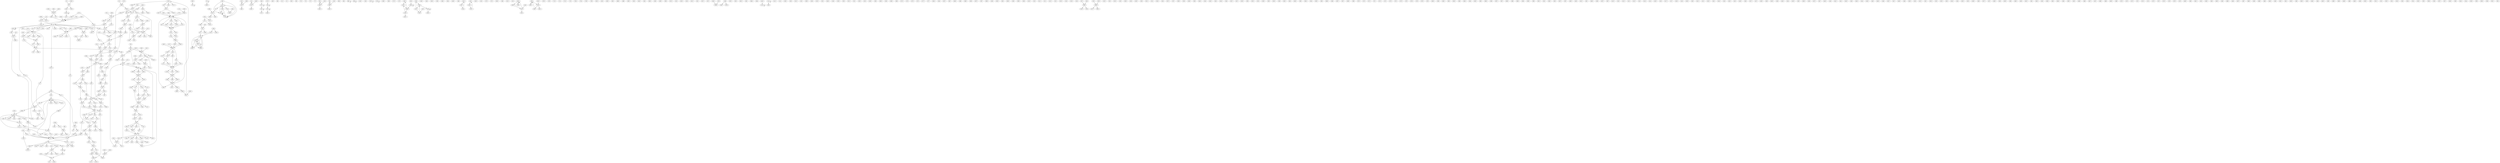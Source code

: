 digraph adj {
graph [k=96]
edge [d=-95]
"19+" [l=24370 C=792464]
"19-" [l=24370 C=792464]
"40+" [l=1222 C=64680]
"40-" [l=1222 C=64680]
"41+" [l=297 C=36870]
"41-" [l=297 C=36870]
"52+" [l=32488 C=1005892]
"52-" [l=32488 C=1005892]
"55+" [l=4413 C=726590]
"55-" [l=4413 C=726590]
"64+" [l=425 C=74130]
"64-" [l=425 C=74130]
"86+" [l=242 C=14286]
"86-" [l=242 C=14286]
"87+" [l=438 C=20898]
"87-" [l=438 C=20898]
"91+" [l=1159 C=80728]
"91-" [l=1159 C=80728]
"92+" [l=6938 C=121689]
"92-" [l=6938 C=121689]
"93+" [l=8359 C=156761]
"93-" [l=8359 C=156761]
"105+" [l=26243 C=568223]
"105-" [l=26243 C=568223]
"114+" [l=4699 C=79227]
"114-" [l=4699 C=79227]
"210+" [l=1236 C=34478]
"210-" [l=1236 C=34478]
"213+" [l=3015 C=69152]
"213-" [l=3015 C=69152]
"215+" [l=6108 C=161928]
"215-" [l=6108 C=161928]
"252+" [l=215 C=5676]
"252-" [l=215 C=5676]
"268+" [l=6833 C=89834]
"268-" [l=6833 C=89834]
"311+" [l=3441 C=38805]
"311-" [l=3441 C=38805]
"317+" [l=130 C=6602]
"317-" [l=130 C=6602]
"346+" [l=3749 C=36597]
"346-" [l=3749 C=36597]
"367+" [l=2325 C=31933]
"367-" [l=2325 C=31933]
"368+" [l=204 C=4860]
"368-" [l=204 C=4860]
"369+" [l=326 C=14288]
"369-" [l=326 C=14288]
"449+" [l=703 C=8324]
"449-" [l=703 C=8324]
"514+" [l=7253 C=290772]
"514-" [l=7253 C=290772]
"563+" [l=740 C=3066]
"563-" [l=740 C=3066]
"567+" [l=254 C=7046]
"567-" [l=254 C=7046]
"604+" [l=662 C=104048]
"604-" [l=662 C=104048]
"638+" [l=192 C=4246]
"638-" [l=192 C=4246]
"639+" [l=150 C=5905]
"639-" [l=150 C=5905]
"660+" [l=252 C=5406]
"660-" [l=252 C=5406]
"675+" [l=607 C=6273]
"675-" [l=607 C=6273]
"725+" [l=4797 C=52627]
"725-" [l=4797 C=52627]
"727+" [l=4468 C=44716]
"727-" [l=4468 C=44716]
"741+" [l=566 C=80902]
"741-" [l=566 C=80902]
"751+" [l=1127 C=11107]
"751-" [l=1127 C=11107]
"756+" [l=4606 C=61484]
"756-" [l=4606 C=61484]
"761+" [l=3910 C=107393]
"761-" [l=3910 C=107393]
"768+" [l=167 C=2312]
"768-" [l=167 C=2312]
"785+" [l=310 C=3622]
"785-" [l=310 C=3622]
"794+" [l=1048 C=14204]
"794-" [l=1048 C=14204]
"799+" [l=1345 C=13853]
"799-" [l=1345 C=13853]
"841+" [l=234 C=8757]
"841-" [l=234 C=8757]
"877+" [l=350 C=4421]
"877-" [l=350 C=4421]
"884+" [l=99 C=79]
"884-" [l=99 C=79]
"892+" [l=760 C=8648]
"892-" [l=760 C=8648]
"897+" [l=227 C=5971]
"897-" [l=227 C=5971]
"906+" [l=2217 C=24728]
"906-" [l=2217 C=24728]
"921+" [l=3618 C=50864]
"921-" [l=3618 C=50864]
"981+" [l=1127 C=13058]
"981-" [l=1127 C=13058]
"985+" [l=96 C=24]
"985-" [l=96 C=24]
"988+" [l=124 C=409]
"988-" [l=124 C=409]
"1010+" [l=189 C=7238]
"1010-" [l=189 C=7238]
"1028+" [l=2804 C=33708]
"1028-" [l=2804 C=33708]
"1042+" [l=315 C=7030]
"1042-" [l=315 C=7030]
"1063+" [l=533 C=23613]
"1063-" [l=533 C=23613]
"1112+" [l=195 C=8870]
"1112-" [l=195 C=8870]
"1123+" [l=626 C=11841]
"1123-" [l=626 C=11841]
"1126+" [l=190 C=11082]
"1126-" [l=190 C=11082]
"1138+" [l=191 C=8844]
"1138-" [l=191 C=8844]
"1143+" [l=151 C=2721]
"1143-" [l=151 C=2721]
"1148+" [l=181 C=3638]
"1148-" [l=181 C=3638]
"1155+" [l=1799 C=31879]
"1155-" [l=1799 C=31879]
"1168+" [l=112 C=681]
"1168-" [l=112 C=681]
"1173+" [l=1186 C=15684]
"1173-" [l=1186 C=15684]
"1184+" [l=454 C=2915]
"1184-" [l=454 C=2915]
"1191+" [l=335 C=6579]
"1191-" [l=335 C=6579]
"1201+" [l=410 C=2997]
"1201-" [l=410 C=2997]
"1206+" [l=481 C=11977]
"1206-" [l=481 C=11977]
"1225+" [l=163 C=1589]
"1225-" [l=163 C=1589]
"1235+" [l=989 C=13666]
"1235-" [l=989 C=13666]
"1237+" [l=324 C=5988]
"1237-" [l=324 C=5988]
"1239+" [l=156 C=4782]
"1239-" [l=156 C=4782]
"1245+" [l=149 C=8933]
"1245-" [l=149 C=8933]
"1268+" [l=2104 C=13402]
"1268-" [l=2104 C=13402]
"1271+" [l=2147 C=34022]
"1271-" [l=2147 C=34022]
"1275+" [l=384 C=1730]
"1275-" [l=384 C=1730]
"1276+" [l=601 C=9499]
"1276-" [l=601 C=9499]
"1280+" [l=191 C=463]
"1280-" [l=191 C=463]
"1281+" [l=168 C=1463]
"1281-" [l=168 C=1463]
"1283+" [l=423 C=2685]
"1283-" [l=423 C=2685]
"1287+" [l=151 C=1259]
"1287-" [l=151 C=1259]
"1304+" [l=191 C=5069]
"1304-" [l=191 C=5069]
"1323+" [l=149 C=6684]
"1323-" [l=149 C=6684]
"1340+" [l=190 C=640]
"1340-" [l=190 C=640]
"1349+" [l=1197 C=9324]
"1349-" [l=1197 C=9324]
"1365+" [l=1435 C=15598]
"1365-" [l=1435 C=15598]
"1371+" [l=169 C=5823]
"1371-" [l=169 C=5823]
"1384+" [l=283 C=963]
"1384-" [l=283 C=963]
"1388+" [l=2493 C=29801]
"1388-" [l=2493 C=29801]
"1394+" [l=315 C=2038]
"1394-" [l=315 C=2038]
"1400+" [l=189 C=604]
"1400-" [l=189 C=604]
"1406+" [l=188 C=7865]
"1406-" [l=188 C=7865]
"1408+" [l=2146 C=25430]
"1408-" [l=2146 C=25430]
"1417+" [l=188 C=6175]
"1417-" [l=188 C=6175]
"1422+" [l=1819 C=14620]
"1422-" [l=1819 C=14620]
"1434+" [l=146 C=2443]
"1434-" [l=146 C=2443]
"1435+" [l=98 C=452]
"1435-" [l=98 C=452]
"1485+" [l=228 C=2451]
"1485-" [l=228 C=2451]
"1503+" [l=1292 C=21523]
"1503-" [l=1292 C=21523]
"1504+" [l=497 C=4392]
"1504-" [l=497 C=4392]
"1519+" [l=194 C=2182]
"1519-" [l=194 C=2182]
"1527+" [l=404 C=6208]
"1527-" [l=404 C=6208]
"1542+" [l=146 C=2830]
"1542-" [l=146 C=2830]
"1563+" [l=121 C=704]
"1563-" [l=121 C=704]
"1573+" [l=589 C=2159]
"1573-" [l=589 C=2159]
"1580+" [l=426 C=2583]
"1580-" [l=426 C=2583]
"1581+" [l=411 C=3799]
"1581-" [l=411 C=3799]
"1582+" [l=137 C=896]
"1582-" [l=137 C=896]
"1583+" [l=129 C=935]
"1583-" [l=129 C=935]
"1587+" [l=317 C=1327]
"1587-" [l=317 C=1327]
"1606+" [l=541 C=8602]
"1606-" [l=541 C=8602]
"1608+" [l=209 C=13473]
"1608-" [l=209 C=13473]
"1609+" [l=295 C=2654]
"1609-" [l=295 C=2654]
"1612+" [l=661 C=5087]
"1612-" [l=661 C=5087]
"1615+" [l=192 C=2453]
"1615-" [l=192 C=2453]
"1627+" [l=156 C=4526]
"1627-" [l=156 C=4526]
"1635+" [l=191 C=2901]
"1635-" [l=191 C=2901]
"1653+" [l=188 C=2285]
"1653-" [l=188 C=2285]
"1654+" [l=129 C=411]
"1654-" [l=129 C=411]
"1656+" [l=199 C=941]
"1656-" [l=199 C=941]
"1667+" [l=509 C=5639]
"1667-" [l=509 C=5639]
"1678+" [l=405 C=1719]
"1678-" [l=405 C=1719]
"1687+" [l=207 C=372]
"1687-" [l=207 C=372]
"1690+" [l=155 C=1990]
"1690-" [l=155 C=1990]
"1705+" [l=239 C=1991]
"1705-" [l=239 C=1991]
"1714+" [l=404 C=1682]
"1714-" [l=404 C=1682]
"1722+" [l=273 C=1184]
"1722-" [l=273 C=1184]
"1742+" [l=206 C=1282]
"1742-" [l=206 C=1282]
"1743+" [l=188 C=1141]
"1743-" [l=188 C=1141]
"1756+" [l=725 C=12283]
"1756-" [l=725 C=12283]
"1764+" [l=206 C=350]
"1764-" [l=206 C=350]
"1790+" [l=253 C=535]
"1790-" [l=253 C=535]
"1793+" [l=188 C=279]
"1793-" [l=188 C=279]
"1816+" [l=285 C=3242]
"1816-" [l=285 C=3242]
"1823+" [l=378 C=1828]
"1823-" [l=378 C=1828]
"1833+" [l=206 C=277]
"1833-" [l=206 C=277]
"1855+" [l=229 C=827]
"1855-" [l=229 C=827]
"1878+" [l=191 C=5222]
"1878-" [l=191 C=5222]
"1882+" [l=185 C=3324]
"1882-" [l=185 C=3324]
"1888+" [l=230 C=847]
"1888-" [l=230 C=847]
"1903+" [l=333 C=1845]
"1903-" [l=333 C=1845]
"1917+" [l=191 C=2680]
"1917-" [l=191 C=2680]
"1930+" [l=208 C=356]
"1930-" [l=208 C=356]
"1935+" [l=125 C=1264]
"1935-" [l=125 C=1264]
"1942+" [l=234 C=505]
"1942-" [l=234 C=505]
"1947+" [l=196 C=920]
"1947-" [l=196 C=920]
"1949+" [l=197 C=3285]
"1949-" [l=197 C=3285]
"1956+" [l=120 C=215]
"1956-" [l=120 C=215]
"1958+" [l=290 C=963]
"1958-" [l=290 C=963]
"1959+" [l=767 C=5400]
"1959-" [l=767 C=5400]
"1964+" [l=269 C=1146]
"1964-" [l=269 C=1146]
"1972+" [l=105 C=191]
"1972-" [l=105 C=191]
"1978+" [l=264 C=2001]
"1978-" [l=264 C=2001]
"1999+" [l=191 C=2082]
"1999-" [l=191 C=2082]
"2000+" [l=157 C=755]
"2000-" [l=157 C=755]
"2005+" [l=191 C=1425]
"2005-" [l=191 C=1425]
"2015+" [l=297 C=883]
"2015-" [l=297 C=883]
"2016+" [l=405 C=1734]
"2016-" [l=405 C=1734]
"2021+" [l=216 C=303]
"2021-" [l=216 C=303]
"2028+" [l=147 C=2064]
"2028-" [l=147 C=2064]
"2033+" [l=233 C=929]
"2033-" [l=233 C=929]
"2037+" [l=240 C=663]
"2037-" [l=240 C=663]
"2040+" [l=133 C=77]
"2040-" [l=133 C=77]
"2053+" [l=290 C=693]
"2053-" [l=290 C=693]
"2061+" [l=510 C=3017]
"2061-" [l=510 C=3017]
"2067+" [l=143 C=658]
"2067-" [l=143 C=658]
"2084+" [l=264 C=630]
"2084-" [l=264 C=630]
"2088+" [l=189 C=549]
"2088-" [l=189 C=549]
"2096+" [l=198 C=1038]
"2096-" [l=198 C=1038]
"2101+" [l=394 C=2162]
"2101-" [l=394 C=2162]
"2103+" [l=98 C=49]
"2103-" [l=98 C=49]
"2113+" [l=130 C=842]
"2113-" [l=130 C=842]
"2114+" [l=167 C=443]
"2114-" [l=167 C=443]
"2134+" [l=189 C=1204]
"2134-" [l=189 C=1204]
"2135+" [l=96 C=24]
"2135-" [l=96 C=24]
"2136+" [l=96 C=255]
"2136-" [l=96 C=255]
"2140+" [l=294 C=1010]
"2140-" [l=294 C=1010]
"2141+" [l=231 C=505]
"2141-" [l=231 C=505]
"2151+" [l=249 C=1023]
"2151-" [l=249 C=1023]
"2159+" [l=147 C=574]
"2159-" [l=147 C=574]
"2160+" [l=245 C=637]
"2160-" [l=245 C=637]
"2161+" [l=203 C=363]
"2161-" [l=203 C=363]
"2180+" [l=216 C=593]
"2180-" [l=216 C=593]
"2182+" [l=186 C=1509]
"2182-" [l=186 C=1509]
"2189+" [l=136 C=481]
"2189-" [l=136 C=481]
"2206+" [l=221 C=470]
"2206-" [l=221 C=470]
"2232+" [l=252 C=536]
"2232-" [l=252 C=536]
"2237+" [l=191 C=1519]
"2237-" [l=191 C=1519]
"2240+" [l=126 C=174]
"2240-" [l=126 C=174]
"2249+" [l=227 C=424]
"2249-" [l=227 C=424]
"2250+" [l=233 C=555]
"2250-" [l=233 C=555]
"2251+" [l=273 C=797]
"2251-" [l=273 C=797]
"2255+" [l=193 C=234]
"2255-" [l=193 C=234]
"2256+" [l=233 C=512]
"2256-" [l=233 C=512]
"2260+" [l=207 C=371]
"2260-" [l=207 C=371]
"2262+" [l=112 C=87]
"2262-" [l=112 C=87]
"2263+" [l=189 C=1623]
"2263-" [l=189 C=1623]
"2265+" [l=129 C=128]
"2265-" [l=129 C=128]
"2269+" [l=193 C=407]
"2269-" [l=193 C=407]
"2271+" [l=45252 C=686143]
"2271-" [l=45252 C=686143]
"2272+" [l=16203 C=190796]
"2272-" [l=16203 C=190796]
"2273+" [l=2157 C=27267]
"2273-" [l=2157 C=27267]
"2274+" [l=28011 C=824239]
"2274-" [l=28011 C=824239]
"2275+" [l=18150 C=261771]
"2275-" [l=18150 C=261771]
"2276+" [l=45043 C=815436]
"2276-" [l=45043 C=815436]
"2277+" [l=28731 C=562745]
"2277-" [l=28731 C=562745]
"2278+" [l=18886 C=357890]
"2278-" [l=18886 C=357890]
"2280+" [l=14537 C=181073]
"2280-" [l=14537 C=181073]
"2281+" [l=41164 C=619545]
"2281-" [l=41164 C=619545]
"2282+" [l=75519 C=1614667]
"2282-" [l=75519 C=1614667]
"2283+" [l=94220 C=1625707]
"2283-" [l=94220 C=1625707]
"2284+" [l=13098 C=150415]
"2284-" [l=13098 C=150415]
"2285+" [l=39925 C=837960]
"2285-" [l=39925 C=837960]
"2286+" [l=87462 C=1347177]
"2286-" [l=87462 C=1347177]
"2287+" [l=11906 C=169213]
"2287-" [l=11906 C=169213]
"2288+" [l=33794 C=456325]
"2288-" [l=33794 C=456325]
"2289+" [l=35893 C=588723]
"2289-" [l=35893 C=588723]
"2290+" [l=3471 C=47821]
"2290-" [l=3471 C=47821]
"2291+" [l=7535 C=83033]
"2291-" [l=7535 C=83033]
"2292+" [l=9969 C=102650]
"2292-" [l=9969 C=102650]
"2293+" [l=10510 C=274103]
"2293-" [l=10510 C=274103]
"2294+" [l=20266 C=266545]
"2294-" [l=20266 C=266545]
"2297+" [l=72381 C=1230277]
"2297-" [l=72381 C=1230277]
"2298+" [l=7322 C=187796]
"2298-" [l=7322 C=187796]
"2299+" [l=61025 C=972787]
"2299-" [l=61025 C=972787]
"2300+" [l=39333 C=564649]
"2300-" [l=39333 C=564649]
"2301+" [l=5992 C=92939]
"2301-" [l=5992 C=92939]
"2302+" [l=11329 C=169339]
"2302-" [l=11329 C=169339]
"2303+" [l=126279 C=1938598]
"2303-" [l=126279 C=1938598]
"2305+" [l=48066 C=782483]
"2305-" [l=48066 C=782483]
"2306+" [l=6649 C=67136]
"2306-" [l=6649 C=67136]
"2307+" [l=32417 C=744565]
"2307-" [l=32417 C=744565]
"2309+" [l=12456 C=202267]
"2309-" [l=12456 C=202267]
"2310+" [l=23141 C=363866]
"2310-" [l=23141 C=363866]
"2311+" [l=23346 C=575560]
"2311-" [l=23346 C=575560]
"2312+" [l=66158 C=927559]
"2312-" [l=66158 C=927559]
"2314+" [l=16717 C=218110]
"2314-" [l=16717 C=218110]
"2315+" [l=53983 C=753579]
"2315-" [l=53983 C=753579]
"2316+" [l=13994 C=201706]
"2316-" [l=13994 C=201706]
"2317+" [l=24938 C=468548]
"2317-" [l=24938 C=468548]
"2318+" [l=9096 C=111029]
"2318-" [l=9096 C=111029]
"2320+" [l=9107 C=115894]
"2320-" [l=9107 C=115894]
"2321+" [l=62883 C=1001243]
"2321-" [l=62883 C=1001243]
"2322+" [l=87967 C=1593544]
"2322-" [l=87967 C=1593544]
"2323+" [l=29254 C=503517]
"2323-" [l=29254 C=503517]
"2324+" [l=34429 C=587414]
"2324-" [l=34429 C=587414]
"2325+" [l=5644 C=75102]
"2325-" [l=5644 C=75102]
"2326+" [l=4751 C=54260]
"2326-" [l=4751 C=54260]
"2327+" [l=61571 C=941030]
"2327-" [l=61571 C=941030]
"2328+" [l=97300 C=1370812]
"2328-" [l=97300 C=1370812]
"2329+" [l=11481 C=214334]
"2329-" [l=11481 C=214334]
"2330+" [l=69239 C=1183469]
"2330-" [l=69239 C=1183469]
"2331+" [l=43457 C=586620]
"2331-" [l=43457 C=586620]
"2332+" [l=39876 C=634254]
"2332-" [l=39876 C=634254]
"2333+" [l=7738 C=131107]
"2333-" [l=7738 C=131107]
"2334+" [l=31020 C=509402]
"2334-" [l=31020 C=509402]
"2335+" [l=10020 C=143020]
"2335-" [l=10020 C=143020]
"2336+" [l=22838 C=317145]
"2336-" [l=22838 C=317145]
"2337+" [l=30089 C=445839]
"2337-" [l=30089 C=445839]
"2338+" [l=8104 C=102328]
"2338-" [l=8104 C=102328]
"2339+" [l=23487 C=281618]
"2339-" [l=23487 C=281618]
"2340+" [l=2921 C=24697]
"2340-" [l=2921 C=24697]
"2342+" [l=48183 C=766278]
"2342-" [l=48183 C=766278]
"2343+" [l=109958 C=1872770]
"2343-" [l=109958 C=1872770]
"2344+" [l=49656 C=691213]
"2344-" [l=49656 C=691213]
"2345+" [l=46116 C=827490]
"2345-" [l=46116 C=827490]
"2346+" [l=37594 C=606850]
"2346-" [l=37594 C=606850]
"2347+" [l=7507 C=89311]
"2347-" [l=7507 C=89311]
"2348+" [l=28845 C=485516]
"2348-" [l=28845 C=485516]
"2349+" [l=60418 C=888745]
"2349-" [l=60418 C=888745]
"2350+" [l=11232 C=130086]
"2350-" [l=11232 C=130086]
"2352+" [l=15989 C=232583]
"2352-" [l=15989 C=232583]
"2353+" [l=1603 C=12008]
"2353-" [l=1603 C=12008]
"2354+" [l=23576 C=338704]
"2354-" [l=23576 C=338704]
"2355+" [l=9825 C=126774]
"2355-" [l=9825 C=126774]
"2356+" [l=17031 C=230674]
"2356-" [l=17031 C=230674]
"2357+" [l=17996 C=231341]
"2357-" [l=17996 C=231341]
"2359+" [l=81349 C=1461700]
"2359-" [l=81349 C=1461700]
"2360+" [l=17999 C=286028]
"2360-" [l=17999 C=286028]
"2362+" [l=65606 C=978514]
"2362-" [l=65606 C=978514]
"2363+" [l=32093 C=378826]
"2363-" [l=32093 C=378826]
"2364+" [l=5610 C=76073]
"2364-" [l=5610 C=76073]
"2365+" [l=9296 C=122136]
"2365-" [l=9296 C=122136]
"2366+" [l=9761 C=122243]
"2366-" [l=9761 C=122243]
"2367+" [l=3020 C=31430]
"2367-" [l=3020 C=31430]
"2368+" [l=69930 C=1071539]
"2368-" [l=69930 C=1071539]
"2369+" [l=6405 C=75172]
"2369-" [l=6405 C=75172]
"2370+" [l=32745 C=444589]
"2370-" [l=32745 C=444589]
"2371+" [l=843 C=3945]
"2371-" [l=843 C=3945]
"2372+" [l=38697 C=464137]
"2372-" [l=38697 C=464137]
"2373+" [l=48027 C=869041]
"2373-" [l=48027 C=869041]
"2375+" [l=19963 C=196425]
"2375-" [l=19963 C=196425]
"2376+" [l=5395 C=63880]
"2376-" [l=5395 C=63880]
"2377+" [l=23109 C=303158]
"2377-" [l=23109 C=303158]
"2378+" [l=26734 C=421909]
"2378-" [l=26734 C=421909]
"2379+" [l=16118 C=203042]
"2379-" [l=16118 C=203042]
"2380+" [l=1810 C=16849]
"2380-" [l=1810 C=16849]
"2381+" [l=5059 C=54647]
"2381-" [l=5059 C=54647]
"2382+" [l=19327 C=249353]
"2382-" [l=19327 C=249353]
"2383+" [l=39771 C=611503]
"2383-" [l=39771 C=611503]
"2384+" [l=71830 C=1259546]
"2384-" [l=71830 C=1259546]
"2385+" [l=6662 C=81835]
"2385-" [l=6662 C=81835]
"2386+" [l=1455 C=10800]
"2386-" [l=1455 C=10800]
"2387+" [l=3271 C=51511]
"2387-" [l=3271 C=51511]
"2388+" [l=5737 C=77394]
"2388-" [l=5737 C=77394]
"2389+" [l=14015 C=246008]
"2389-" [l=14015 C=246008]
"2390+" [l=425 C=1892]
"2390-" [l=425 C=1892]
"2391+" [l=9066 C=109947]
"2391-" [l=9066 C=109947]
"2392+" [l=1773 C=13161]
"2392-" [l=1773 C=13161]
"2393+" [l=11428 C=152941]
"2393-" [l=11428 C=152941]
"2395+" [l=3916 C=55977]
"2395-" [l=3916 C=55977]
"2396+" [l=3254 C=75761]
"2396-" [l=3254 C=75761]
"2397+" [l=12910 C=184059]
"2397-" [l=12910 C=184059]
"2399+" [l=7296 C=86015]
"2399-" [l=7296 C=86015]
"2400+" [l=22077 C=259692]
"2400-" [l=22077 C=259692]
"2401+" [l=2436 C=18701]
"2401-" [l=2436 C=18701]
"2402+" [l=59571 C=917296]
"2402-" [l=59571 C=917296]
"2403+" [l=27074 C=372577]
"2403-" [l=27074 C=372577]
"2404+" [l=10662 C=195125]
"2404-" [l=10662 C=195125]
"2405+" [l=2966 C=31204]
"2405-" [l=2966 C=31204]
"2406+" [l=42276 C=626590]
"2406-" [l=42276 C=626590]
"2407+" [l=22059 C=291602]
"2407-" [l=22059 C=291602]
"2408+" [l=4259 C=51056]
"2408-" [l=4259 C=51056]
"2409+" [l=11906 C=161200]
"2409-" [l=11906 C=161200]
"2410+" [l=6464 C=74334]
"2410-" [l=6464 C=74334]
"2412+" [l=6866 C=63262]
"2412-" [l=6866 C=63262]
"2413+" [l=17082 C=211739]
"2413-" [l=17082 C=211739]
"2414+" [l=17026 C=178767]
"2414-" [l=17026 C=178767]
"2415+" [l=2789 C=20659]
"2415-" [l=2789 C=20659]
"2416+" [l=3052 C=34650]
"2416-" [l=3052 C=34650]
"2417+" [l=4991 C=47406]
"2417-" [l=4991 C=47406]
"2418+" [l=4573 C=39093]
"2418-" [l=4573 C=39093]
"2419+" [l=20151 C=276518]
"2419-" [l=20151 C=276518]
"2420+" [l=27664 C=355735]
"2420-" [l=27664 C=355735]
"2421+" [l=30929 C=450375]
"2421-" [l=30929 C=450375]
"2422+" [l=24309 C=300472]
"2422-" [l=24309 C=300472]
"2423+" [l=1675 C=27353]
"2423-" [l=1675 C=27353]
"2424+" [l=13466 C=212687]
"2424-" [l=13466 C=212687]
"2425+" [l=25794 C=390387]
"2425-" [l=25794 C=390387]
"2426+" [l=2674 C=40033]
"2426-" [l=2674 C=40033]
"2427+" [l=4758 C=62765]
"2427-" [l=4758 C=62765]
"2428+" [l=2214 C=23069]
"2428-" [l=2214 C=23069]
"2429+" [l=1073 C=10600]
"2429-" [l=1073 C=10600]
"2430+" [l=4509 C=47331]
"2430-" [l=4509 C=47331]
"2431+" [l=14715 C=183315]
"2431-" [l=14715 C=183315]
"2432+" [l=2305 C=19552]
"2432-" [l=2305 C=19552]
"2434+" [l=24213 C=326658]
"2434-" [l=24213 C=326658]
"2435+" [l=22924 C=297441]
"2435-" [l=22924 C=297441]
"2436+" [l=2058 C=15211]
"2436-" [l=2058 C=15211]
"2437+" [l=940 C=5324]
"2437-" [l=940 C=5324]
"2438+" [l=15190 C=195756]
"2438-" [l=15190 C=195756]
"2439+" [l=21154 C=253924]
"2439-" [l=21154 C=253924]
"2440+" [l=10602 C=110871]
"2440-" [l=10602 C=110871]
"2441+" [l=6292 C=48819]
"2441-" [l=6292 C=48819]
"2442+" [l=19705 C=316434]
"2442-" [l=19705 C=316434]
"2443+" [l=14133 C=156059]
"2443-" [l=14133 C=156059]
"2444+" [l=3245 C=43148]
"2444-" [l=3245 C=43148]
"2445+" [l=5025 C=65270]
"2445-" [l=5025 C=65270]
"2446+" [l=7794 C=102132]
"2446-" [l=7794 C=102132]
"2447+" [l=35203 C=496258]
"2447-" [l=35203 C=496258]
"2449+" [l=24478 C=305783]
"2449-" [l=24478 C=305783]
"2450+" [l=4467 C=62623]
"2450-" [l=4467 C=62623]
"2451+" [l=2665 C=23566]
"2451-" [l=2665 C=23566]
"2452+" [l=12283 C=135169]
"2452-" [l=12283 C=135169]
"2453+" [l=11868 C=126345]
"2453-" [l=11868 C=126345]
"2454+" [l=3577 C=27855]
"2454-" [l=3577 C=27855]
"2455+" [l=9721 C=91037]
"2455-" [l=9721 C=91037]
"2456+" [l=15588 C=198544]
"2456-" [l=15588 C=198544]
"2457+" [l=2604 C=26853]
"2457-" [l=2604 C=26853]
"2458+" [l=32369 C=409206]
"2458-" [l=32369 C=409206]
"2459+" [l=2846 C=25901]
"2459-" [l=2846 C=25901]
"2460+" [l=3565 C=49251]
"2460-" [l=3565 C=49251]
"2461+" [l=19561 C=291951]
"2461-" [l=19561 C=291951]
"2462+" [l=2838 C=30986]
"2462-" [l=2838 C=30986]
"2463+" [l=4258 C=35500]
"2463-" [l=4258 C=35500]
"2464+" [l=2184 C=19448]
"2464-" [l=2184 C=19448]
"2465+" [l=31545 C=412382]
"2465-" [l=31545 C=412382]
"2466+" [l=15715 C=238407]
"2466-" [l=15715 C=238407]
"2467+" [l=25833 C=357626]
"2467-" [l=25833 C=357626]
"2468+" [l=29262 C=371316]
"2468-" [l=29262 C=371316]
"2469+" [l=19566 C=234343]
"2469-" [l=19566 C=234343]
"2470+" [l=27529 C=357452]
"2470-" [l=27529 C=357452]
"2472+" [l=1584 C=9029]
"2472-" [l=1584 C=9029]
"2474+" [l=2375 C=17246]
"2474-" [l=2375 C=17246]
"2475+" [l=1106 C=9586]
"2475-" [l=1106 C=9586]
"2476+" [l=6916 C=85820]
"2476-" [l=6916 C=85820]
"2477+" [l=7555 C=67679]
"2477-" [l=7555 C=67679]
"2478+" [l=1907 C=11054]
"2478-" [l=1907 C=11054]
"2479+" [l=16316 C=174979]
"2479-" [l=16316 C=174979]
"2480+" [l=8728 C=91405]
"2480-" [l=8728 C=91405]
"2481+" [l=4124 C=40323]
"2481-" [l=4124 C=40323]
"2482+" [l=10077 C=126531]
"2482-" [l=10077 C=126531]
"2483+" [l=421 C=1887]
"2483-" [l=421 C=1887]
"2485+" [l=11269 C=136613]
"2485-" [l=11269 C=136613]
"2486+" [l=37992 C=532654]
"2486-" [l=37992 C=532654]
"2487+" [l=20975 C=248800]
"2487-" [l=20975 C=248800]
"2488+" [l=978 C=4266]
"2488-" [l=978 C=4266]
"2489+" [l=5921 C=51433]
"2489-" [l=5921 C=51433]
"2490+" [l=1697 C=11093]
"2490-" [l=1697 C=11093]
"2491+" [l=3069 C=26210]
"2491-" [l=3069 C=26210]
"2492+" [l=40375 C=580242]
"2492-" [l=40375 C=580242]
"2493+" [l=43910 C=897763]
"2493-" [l=43910 C=897763]
"2494+" [l=5221 C=68303]
"2494-" [l=5221 C=68303]
"2495+" [l=820 C=3507]
"2495-" [l=820 C=3507]
"2496+" [l=34726 C=378656]
"2496-" [l=34726 C=378656]
"2497+" [l=36090 C=501807]
"2497-" [l=36090 C=501807]
"2498+" [l=5246 C=57004]
"2498-" [l=5246 C=57004]
"2499+" [l=5385 C=81160]
"2499-" [l=5385 C=81160]
"2500+" [l=3077 C=24465]
"2500-" [l=3077 C=24465]
"2501+" [l=39695 C=528047]
"2501-" [l=39695 C=528047]
"2502+" [l=973 C=3812]
"2502-" [l=973 C=3812]
"2503+" [l=748 C=2894]
"2503-" [l=748 C=2894]
"2504+" [l=316 C=836]
"2504-" [l=316 C=836]
"2505+" [l=478 C=1713]
"2505-" [l=478 C=1713]
"2506+" [l=541 C=2073]
"2506-" [l=541 C=2073]
"2507+" [l=885 C=4591]
"2507-" [l=885 C=4591]
"2508+" [l=373 C=1162]
"2508-" [l=373 C=1162]
"2543+" [l=28278 C=562681]
"2543-" [l=28278 C=562681]
"2544+" [l=39417 C=758494]
"2544-" [l=39417 C=758494]
"2546+" [l=1221 C=49605]
"2546-" [l=1221 C=49605]
"2547+" [l=7606 C=243754]
"2547-" [l=7606 C=243754]
"2548+" [l=2603 C=42559]
"2548-" [l=2603 C=42559]
"2549+" [l=2384 C=54282]
"2549-" [l=2384 C=54282]
"2550+" [l=54309 C=1251998]
"2550-" [l=54309 C=1251998]
"2551+" [l=4563 C=103913]
"2551-" [l=4563 C=103913]
"2552+" [l=32991 C=570998]
"2552-" [l=32991 C=570998]
"2553+" [l=239 C=8172]
"2553-" [l=239 C=8172]
"2554+" [l=130 C=1458]
"2554-" [l=130 C=1458]
"2556+" [l=272 C=4906]
"2556-" [l=272 C=4906]
"2558+" [l=1955 C=24811]
"2558-" [l=1955 C=24811]
"2559+" [l=8090 C=114702]
"2559-" [l=8090 C=114702]
"2562+" [l=332 C=9957]
"2562-" [l=332 C=9957]
"2564+" [l=300 C=25757]
"2564-" [l=300 C=25757]
"2566+" [l=300 C=8582]
"2566-" [l=300 C=8582]
"2567+" [l=302 C=5716]
"2567-" [l=302 C=5716]
"2568+" [l=200 C=7969]
"2568-" [l=200 C=7969]
"2569+" [l=415 C=6757]
"2569-" [l=415 C=6757]
"2570+" [l=407 C=8823]
"2570-" [l=407 C=8823]
"2571+" [l=198 C=7682]
"2571-" [l=198 C=7682]
"2572+" [l=491 C=8522]
"2572-" [l=491 C=8522]
"2573+" [l=15007 C=275611]
"2573-" [l=15007 C=275611]
"2575+" [l=189 C=1448]
"2575-" [l=189 C=1448]
"2576+" [l=5046 C=95762]
"2576-" [l=5046 C=95762]
"2577+" [l=594 C=10561]
"2577-" [l=594 C=10561]
"2578+" [l=539 C=12481]
"2578-" [l=539 C=12481]
"2579+" [l=4871 C=82056]
"2579-" [l=4871 C=82056]
"2580+" [l=295 C=6159]
"2580-" [l=295 C=6159]
"2581+" [l=170 C=1819]
"2581-" [l=170 C=1819]
"2582+" [l=10575 C=184941]
"2582-" [l=10575 C=184941]
"2583+" [l=16923 C=307215]
"2583-" [l=16923 C=307215]
"2584+" [l=23561 C=381576]
"2584-" [l=23561 C=381576]
"2585+" [l=141 C=1980]
"2585-" [l=141 C=1980]
"2586+" [l=4413 C=76814]
"2586-" [l=4413 C=76814]
"2588+" [l=86616 C=1418901]
"2588-" [l=86616 C=1418901]
"2590+" [l=102731 C=1461136]
"2590-" [l=102731 C=1461136]
"2591+" [l=86713 C=1341729]
"2591-" [l=86713 C=1341729]
"2592+" [l=122107 C=1733312]
"2592-" [l=122107 C=1733312]
"2593+" [l=5167 C=65895]
"2593-" [l=5167 C=65895]
"2595+" [l=240 C=8011]
"2595-" [l=240 C=8011]
"2596+" [l=1264 C=30404]
"2596-" [l=1264 C=30404]
"2597+" [l=1432 C=32301]
"2597-" [l=1432 C=32301]
"2598+" [l=476 C=7650]
"2598-" [l=476 C=7650]
"2599+" [l=616 C=103829]
"2599-" [l=616 C=103829]
"2600+" [l=660 C=83095]
"2600-" [l=660 C=83095]
"2601+" [l=820 C=38785]
"2601-" [l=820 C=38785]
"2602+" [l=600 C=91152]
"2602-" [l=600 C=91152]
"2603+" [l=43442 C=659394]
"2603-" [l=43442 C=659394]
"2604+" [l=1499 C=244027]
"2604-" [l=1499 C=244027]
"2605+" [l=346 C=6425]
"2605-" [l=346 C=6425]
"2606+" [l=526 C=11031]
"2606-" [l=526 C=11031]
"2607+" [l=1187 C=17092]
"2607-" [l=1187 C=17092]
"2608+" [l=3571 C=88500]
"2608-" [l=3571 C=88500]
"2609+" [l=677 C=23997]
"2609-" [l=677 C=23997]
"2610+" [l=1109 C=20320]
"2610-" [l=1109 C=20320]
"2611+" [l=1870 C=29958]
"2611-" [l=1870 C=29958]
"2612+" [l=932 C=28791]
"2612-" [l=932 C=28791]
"19+" -> "91+"
"19-" -> "741+" [d=-94]
"40+" -> "52+"
"40+" -> "2330-"
"40-" -> "2352-"
"40-" -> "2550+"
"41+" -> "2291+"
"41+" -> "1400+" [d=-94]
"41+" -> "2408+" [d=-94]
"41+" -> "2327+" [d=-93]
"41+" -> "2393-" [d=-93]
"41+" -> "2546-" [d=-93]
"41-" -> "741-"
"41-" -> "794+"
"52-" -> "40-"
"55+" -> "55+"
"55-" -> "55-"
"55-" -> "2265+"
"64+" -> "87-"
"64+" -> "660-" [d=-90]
"64+" -> "1112+" [d=-68]
"64+" -> "1206-" [d=-67]
"64+" -> "1519-" [d=-67]
"64-" -> "1304-"
"64-" -> "1126+" [d=-94]
"64-" -> "1878-" [d=-94]
"86+" -> "87+"
"86+" -> "1206+"
"86-" -> "2604-"
"87+" -> "64-"
"87-" -> "86-"
"91+" -> "2314+"
"91+" -> "2336+"
"91+" -> "514-" [d=-94]
"91+" -> "2404+" [d=-94]
"91-" -> "19-"
"91-" -> "2548+"
"91-" -> "2301-" [d=-94]
"91-" -> "2396+" [d=-94]
"92+" -> "2135+" [d=-94]
"92-" -> "2611+"
"93+" -> "1972+"
"105+" -> "1010-" [d=-80]
"105-" -> "2612-"
"114+" -> "1271+"
"114+" -> "2317+"
"210+" -> "2113-"
"210-" -> "2113+"
"213+" -> "1935-"
"213-" -> "368+"
"215-" -> "2609-"
"252+" -> "2272-"
"252+" -> "252+" [d=-40]
"252-" -> "2571-"
"252-" -> "252-" [d=-40]
"317+" -> "897-" [d=-93]
"317+" -> "2276+" [d=-93]
"317+" -> "2300+" [d=-76]
"317+" -> "2283+" [d=-34]
"317+" -> "2551+" [d=-34]
"317+" -> "2348+" [d=-34]
"317+" -> "2603-" [d=-34]
"317-" -> "639-"
"317-" -> "1042-" [d=-87]
"317-" -> "841-" [d=-70]
"317-" -> "1237+" [d=-70]
"346+" -> "1063+"
"346-" -> "2601-" [d=-93]
"367+" -> "1388+"
"367-" -> "2601+" [d=-93]
"368+" -> "369+"
"368-" -> "213+"
"368-" -> "2321+"
"369+" -> "1485-"
"369+" -> "2028-"
"369-" -> "368-"
"369-" -> "1028+"
"449-" -> "2611-"
"514+" -> "91-" [d=-94]
"514-" -> "741+" [d=-94]
"567+" -> "1485+"
"567+" -> "2028+" [d=-14]
"567-" -> "2554+"
"604+" -> "1245-"
"604+" -> "1635-"
"604-" -> "841+"
"604-" -> "1615-" [d=-94]
"604-" -> "1237-" [d=-91]
"604-" -> "638+" [d=-87]
"604-" -> "1168-" [d=-87]
"638+" -> "639+"
"638-" -> "604+" [d=-87]
"639+" -> "317+"
"639-" -> "638-"
"639-" -> "1615+" [d=-87]
"639-" -> "1168+" [d=-15]
"660+" -> "64-" [d=-90]
"660-" -> "1434+"
"675+" -> "2240-"
"741+" -> "41+"
"741+" -> "1271-"
"741-" -> "19+" [d=-94]
"741-" -> "2422-" [d=-94]
"741-" -> "2354-" [d=-94]
"741-" -> "2575+" [d=-94]
"741-" -> "2328+" [d=-93]
"741-" -> "2439+" [d=-93]
"741-" -> "514+" [d=-94]
"741-" -> "1173+" [d=-94]
"741-" -> "1793+" [d=-93]
"741-" -> "2549-" [d=-93]
"751+" -> "2610-"
"751-" -> "2543+"
"751-" -> "2582-"
"756-" -> "1816-"
"761+" -> "1143+"
"768+" -> "2569-"
"768+" -> "2598-"
"768-" -> "2556+"
"768-" -> "2578-"
"785+" -> "1583+"
"785-" -> "1583-"
"794+" -> "2067-"
"794-" -> "41+"
"794-" -> "1271-"
"799+" -> "1972+"
"799-" -> "2067+"
"841+" -> "317+" [d=-70]
"841-" -> "604+"
"877+" -> "2605+"
"877-" -> "1143-"
"892-" -> "1956-"
"897+" -> "317-" [d=-93]
"897-" -> "2360-"
"897-" -> "2588-"
"906+" -> "906+" [d=-91]
"906-" -> "906-" [d=-91]
"921+" -> "1972-"
"921-" -> "1063+"
"981+" -> "2610-"
"981-" -> "2543+"
"981-" -> "2582-"
"985+" -> "2151+"
"985+" -> "988+" [d=-76]
"985-" -> "1394+"
"985-" -> "2335+"
"988+" -> "2431+"
"988+" -> "2180-" [d=-88]
"988+" -> "1816+" [d=-47]
"988+" -> "2405-" [d=-47]
"988-" -> "2315+"
"988-" -> "1947+" [d=-93]
"988-" -> "985-" [d=-76]
"1010+" -> "105-" [d=-80]
"1010+" -> "2294+" [d=-80]
"1010+" -> "2271+" [d=-64]
"1010+" -> "2324-" [d=-64]
"1010-" -> "2602+" [d=-64]
"1028+" -> "1201+"
"1028+" -> "1743+" [d=-77]
"1028-" -> "369+"
"1042+" -> "317+" [d=-87]
"1042-" -> "1168+"
"1063+" -> "1503-"
"1063+" -> "2575-"
"1063-" -> "346-"
"1063-" -> "921+"
"1112+" -> "1371+"
"1112-" -> "64-" [d=-68]
"1123+" -> "1225-"
"1123-" -> "1143-" [d=-78]
"1126+" -> "2600-" [d=-94]
"1126-" -> "64+" [d=-94]
"1138+" -> "1245+"
"1138-" -> "2599+"
"1143+" -> "877+"
"1143+" -> "1123+" [d=-78]
"1143+" -> "1903-" [d=-78]
"1143-" -> "761-"
"1143-" -> "2293-" [d=-53]
"1143-" -> "2298+" [d=-53]
"1148+" -> "2274+"
"1148-" -> "2307+"
"1155-" -> "2603+"
"1168+" -> "604+" [d=-87]
"1168-" -> "1042+"
"1168-" -> "639+" [d=-15]
"1173+" -> "1388+"
"1173-" -> "741+" [d=-94]
"1191+" -> "2028+"
"1191-" -> "2554+"
"1201+" -> "2549+"
"1201-" -> "1028-"
"1206+" -> "64-" [d=-67]
"1206-" -> "86-"
"1225+" -> "1123-"
"1225+" -> "2605-" [d=-53]
"1225-" -> "2285+"
"1225-" -> "2547-"
"1235+" -> "1235+"
"1235-" -> "1235-"
"1237+" -> "604+" [d=-91]
"1237-" -> "317+" [d=-70]
"1239+" -> "1917+"
"1239+" -> "1627-" [d=-60]
"1239-" -> "2604-" [d=-55]
"1245+" -> "604-"
"1245-" -> "1138-"
"1245-" -> "1323-" [d=-53]
"1271+" -> "741-"
"1271+" -> "794+"
"1271-" -> "114-"
"1271-" -> "2596-"
"1276+" -> "2333-"
"1276+" -> "2477+"
"1276-" -> "1340-"
"1276-" -> "2430-"
"1280+" -> "1281+"
"1280-" -> "1949-"
"1281+" -> "1949+"
"1281-" -> "1280-"
"1281-" -> "2159-" [d=-12]
"1283+" -> "2240+"
"1287+" -> "2553-"
"1304+" -> "64+"
"1304-" -> "2600-" [d=-94]
"1323+" -> "1635+"
"1323+" -> "1245+" [d=-53]
"1323-" -> "2599+"
"1340+" -> "1276+"
"1340-" -> "2601-"
"1371+" -> "1627+"
"1371+" -> "1917-"
"1371-" -> "1112-"
"1371-" -> "1519+"
"1388+" -> "2088+"
"1388+" -> "2333+"
"1388-" -> "367-"
"1388-" -> "1173-"
"1394+" -> "2000+"
"1394-" -> "985+"
"1400+" -> "2274+"
"1400-" -> "41-" [d=-94]
"1406+" -> "2604+" [d=-92]
"1417+" -> "2604+" [d=-92]
"1422+" -> "1587-" [d=-93]
"1422-" -> "2140+" [d=-89]
"1434+" -> "2604-" [d=-55]
"1434-" -> "660+"
"1434-" -> "1627-" [d=-50]
"1485+" -> "369-"
"1485-" -> "567-"
"1503+" -> "1063-"
"1503-" -> "2601-" [d=-93]
"1504+" -> "2189-"
"1504-" -> "2608-"
"1519+" -> "64-" [d=-67]
"1519-" -> "1371+"
"1527+" -> "2345+"
"1527-" -> "2368-"
"1527-" -> "2345+" [d=-12]
"1542+" -> "2553+"
"1542+" -> "2580+"
"1542-" -> "2568-"
"1542-" -> "2570+"
"1563+" -> "2577+"
"1563+" -> "1935+" [d=-61]
"1563-" -> "1606+"
"1563-" -> "2189+"
"1581+" -> "1582+"
"1582+" -> "1947-"
"1582+" -> "2033+"
"1582-" -> "1581-"
"1582-" -> "1609+"
"1583+" -> "785+"
"1583+" -> "2281+"
"1583-" -> "785-"
"1583-" -> "2302+"
"1587+" -> "1422-" [d=-93]
"1587-" -> "2140-" [d=-75]
"1606+" -> "2608-"
"1606-" -> "1563+"
"1608+" -> "2600+"
"1608-" -> "2602-"
"1609+" -> "1816-"
"1609-" -> "1582+"
"1615+" -> "604+" [d=-94]
"1615-" -> "639+" [d=-87]
"1627+" -> "1239-" [d=-60]
"1627+" -> "1434+" [d=-50]
"1627-" -> "1371-"
"1635+" -> "604-"
"1635-" -> "1323-"
"1653+" -> "1653+" [d=-34]
"1653+" -> "1949+" [d=-32]
"1653-" -> "2292+"
"1653-" -> "1653-" [d=-34]
"1654+" -> "1656+"
"1654+" -> "1855-"
"1654-" -> "1855+"
"1654-" -> "2103+" [d=-68]
"1656+" -> "2103-"
"1656-" -> "1654-"
"1667+" -> "2581-"
"1667-" -> "2584-"
"1687-" -> "2000-"
"1690+" -> "2567-"
"1690+" -> "2570-"
"1690-" -> "1756-"
"1690-" -> "2556-"
"1705+" -> "2581+"
"1705-" -> "2562-"
"1742+" -> "1743+"
"1742-" -> "2581-"
"1743+" -> "1935-"
"1743-" -> "1742-"
"1743-" -> "1028-" [d=-77]
"1756+" -> "1690+"
"1756-" -> "2562+"
"1793+" -> "2307+"
"1793-" -> "741+" [d=-93]
"1816+" -> "756+"
"1816+" -> "1609-"
"1816-" -> "2377-"
"1816-" -> "988-" [d=-47]
"1855+" -> "1654-"
"1855-" -> "1654+"
"1878+" -> "64+" [d=-94]
"1878-" -> "2600-"
"1882+" -> "2586+"
"1882+" -> "2588+"
"1882-" -> "2602+"
"1903+" -> "1143-" [d=-78]
"1903-" -> "2605+"
"1917+" -> "1371-"
"1917-" -> "1239-"
"1935+" -> "213-"
"1935+" -> "1743-"
"1935-" -> "2096-"
"1935-" -> "1563-" [d=-61]
"1947+" -> "1582-"
"1947-" -> "988+" [d=-93]
"1949+" -> "1280+"
"1949+" -> "2159+"
"1949-" -> "1281-"
"1949-" -> "1653-" [d=-32]
"1956+" -> "892+"
"1956+" -> "2101-"
"1956-" -> "2280-"
"1956-" -> "2439-"
"1964-" -> "1972-"
"1972+" -> "921-"
"1972+" -> "1964+"
"1972-" -> "93-"
"1972-" -> "799-"
"1978+" -> "2601+" [d=-93]
"1978-" -> "2601-" [d=-94]
"1999+" -> "2600+"
"1999-" -> "2602-" [d=-77]
"2000+" -> "1687+"
"2000+" -> "2151-"
"2000-" -> "1394-"
"2000-" -> "2432-"
"2005+" -> "2602-" [d=-77]
"2005-" -> "2600+"
"2028+" -> "369-"
"2028-" -> "1191-"
"2028-" -> "567-" [d=-14]
"2033-" -> "1582-"
"2040+" -> "2286+"
"2067+" -> "794-"
"2067+" -> "2067+" [d=-32]
"2067-" -> "799+"
"2067-" -> "2067-" [d=-32]
"2088+" -> "2601+" [d=-94]
"2088-" -> "1388-"
"2096+" -> "1935+"
"2096-" -> "2573+"
"2096-" -> "2584-" [d=-20]
"2101+" -> "1956-"
"2101-" -> "2399+"
"2103+" -> "1656-"
"2103+" -> "2442+"
"2103-" -> "2332-"
"2103-" -> "1654+" [d=-68]
"2113+" -> "210-"
"2113+" -> "2290+"
"2113-" -> "210+"
"2113-" -> "2482-"
"2114+" -> "2114+"
"2114-" -> "2114-"
"2114-" -> "2419-"
"2134+" -> "2135+"
"2134-" -> "2346+"
"2135+" -> "2136+"
"2135+" -> "2237+"
"2135+" -> "2262+"
"2135+" -> "2263+"
"2135-" -> "2134-"
"2135-" -> "92-" [d=-94]
"2135-" -> "2263-" [d=-94]
"2136+" -> "2136+"
"2136+" -> "2237+"
"2136+" -> "2262+"
"2136+" -> "2263+"
"2136-" -> "2135-"
"2136-" -> "2136-"
"2136-" -> "2237-"
"2140+" -> "1587+" [d=-75]
"2140-" -> "1422+" [d=-89]
"2151+" -> "2000-"
"2151-" -> "985-"
"2159+" -> "2497+"
"2159+" -> "1281+" [d=-12]
"2159-" -> "1949-"
"2180+" -> "988-" [d=-88]
"2182+" -> "2327-"
"2182+" -> "2182+" [d=-70]
"2182-" -> "2352+"
"2182-" -> "2182-" [d=-70]
"2189+" -> "1504-"
"2189+" -> "2549+" [d=-26]
"2189-" -> "1563+"
"2237+" -> "2237+"
"2237+" -> "2262+"
"2237+" -> "2263+"
"2237+" -> "2136+"
"2237-" -> "2237-"
"2237-" -> "2135-"
"2237-" -> "2136-"
"2240+" -> "675-"
"2240+" -> "2408-"
"2240-" -> "1283-"
"2240-" -> "2282+" [d=-15]
"2240-" -> "2438+" [d=-15]
"2262-" -> "2237-"
"2262-" -> "2135-"
"2262-" -> "2136-"
"2263+" -> "2135+" [d=-94]
"2263-" -> "2237-"
"2263-" -> "2135-"
"2263-" -> "2136-"
"2265-" -> "55+"
"2271-" -> "1010-" [d=-64]
"2272+" -> "252-"
"2274-" -> "1148-"
"2274-" -> "1400-"
"2276-" -> "317-" [d=-93]
"2278-" -> "2609-"
"2280+" -> "1956+"
"2281-" -> "1583-"
"2282-" -> "2240+" [d=-15]
"2283+" -> "2602+" [d=-92]
"2283-" -> "317-" [d=-34]
"2285-" -> "1225+"
"2286-" -> "2040-"
"2286-" -> "2378+"
"2290-" -> "2113-"
"2291-" -> "41-"
"2292-" -> "1653+"
"2293+" -> "1143+" [d=-53]
"2293-" -> "2607+"
"2294+" -> "2607-"
"2294-" -> "1010-" [d=-80]
"2298-" -> "1143+" [d=-53]
"2300-" -> "317-" [d=-76]
"2301+" -> "91+" [d=-94]
"2302-" -> "1583+"
"2305+" -> "2603+"
"2307-" -> "1148+"
"2307-" -> "1793-"
"2314-" -> "91-"
"2315-" -> "988+"
"2317-" -> "114-"
"2317-" -> "2596-"
"2320-" -> "2606+"
"2321-" -> "368+"
"2322+" -> "2602+" [d=-64]
"2324+" -> "1010-" [d=-64]
"2324-" -> "2612-"
"2327+" -> "2182-"
"2327-" -> "41-" [d=-93]
"2328-" -> "741+" [d=-93]
"2330+" -> "40-"
"2332+" -> "2103+"
"2333+" -> "1276-"
"2333-" -> "1388-"
"2335-" -> "985+"
"2336-" -> "91-"
"2342-" -> "2607-"
"2345-" -> "1527-"
"2345-" -> "1527+" [d=-12]
"2346-" -> "2134+"
"2346-" -> "2349+"
"2348-" -> "317-" [d=-34]
"2349-" -> "2346+"
"2352+" -> "40+"
"2352-" -> "2182+"
"2354+" -> "741+" [d=-94]
"2355+" -> "2606+"
"2357-" -> "2606-"
"2360+" -> "897+"
"2368+" -> "1527+"
"2368-" -> "2611-"
"2377+" -> "1816+"
"2377+" -> "2405-"
"2377-" -> "2607+"
"2378-" -> "2286+"
"2381+" -> "2399+"
"2393+" -> "41-" [d=-93]
"2395-" -> "2558+"
"2396-" -> "91+" [d=-94]
"2399-" -> "2101+"
"2399-" -> "2381-"
"2402-" -> "2571+"
"2403+" -> "2558+"
"2404-" -> "91-" [d=-94]
"2405+" -> "2377-"
"2405+" -> "988-" [d=-47]
"2408+" -> "2240-"
"2408-" -> "41-" [d=-94]
"2409-" -> "2611+"
"2415+" -> "2601-" [d=-94]
"2415-" -> "2601+"
"2419+" -> "2114+"
"2422+" -> "741+" [d=-94]
"2430+" -> "1276+"
"2431-" -> "988-"
"2432+" -> "2000+"
"2438-" -> "2240+" [d=-15]
"2439+" -> "1956+"
"2439-" -> "741+" [d=-93]
"2442-" -> "2103-"
"2477-" -> "1276-"
"2478-" -> "2601+" [d=-93]
"2482+" -> "2113+"
"2497-" -> "2159-"
"2543+" -> "2593-"
"2543-" -> "751+"
"2543-" -> "981+"
"2546+" -> "41-" [d=-93]
"2547+" -> "1225+"
"2548+" -> "2605-"
"2548-" -> "91+"
"2549+" -> "741+" [d=-93]
"2549-" -> "1201-"
"2549-" -> "2189-" [d=-26]
"2550-" -> "40+"
"2551+" -> "2612+"
"2551-" -> "317-" [d=-34]
"2552-" -> "2612+"
"2553+" -> "1287-"
"2553+" -> "2595+" [d=-39]
"2553-" -> "1542-"
"2554+" -> "2595-"
"2554+" -> "2597+"
"2554-" -> "567+"
"2554-" -> "1191+"
"2556+" -> "1690+"
"2556-" -> "768+"
"2558+" -> "2593-"
"2558-" -> "2395+"
"2558-" -> "2403-"
"2562+" -> "1705+"
"2562+" -> "2577-"
"2562-" -> "1756+"
"2562-" -> "2598+"
"2564+" -> "2604+" [d=-92]
"2564-" -> "2599-"
"2566+" -> "2604+" [d=-92]
"2566-" -> "2599-"
"2567+" -> "1690-"
"2567-" -> "2568+"
"2568+" -> "1542+"
"2568-" -> "2567+"
"2568-" -> "2578+"
"2569+" -> "768-"
"2569-" -> "2585+"
"2570+" -> "1690-"
"2570-" -> "1542+"
"2571+" -> "252+"
"2571+" -> "2571+" [d=-22]
"2571-" -> "2402+"
"2571-" -> "2571-" [d=-22]
"2572+" -> "2581+"
"2572-" -> "2585-"
"2573-" -> "2096+"
"2575+" -> "1063-"
"2575-" -> "741+" [d=-94]
"2576+" -> "2608+"
"2576-" -> "2610+"
"2577+" -> "2562-"
"2577-" -> "1563-"
"2578+" -> "768+"
"2578-" -> "2568+"
"2579+" -> "2610+"
"2579-" -> "2608+"
"2580+" -> "2595+"
"2580-" -> "1542-"
"2581+" -> "1667-"
"2581+" -> "1742+"
"2581-" -> "1705-"
"2581-" -> "2572-"
"2582+" -> "751+"
"2582+" -> "981+"
"2582-" -> "2609+"
"2583-" -> "2585-"
"2584+" -> "1667+"
"2584+" -> "2096+" [d=-20]
"2584-" -> "2609+"
"2585+" -> "2572+"
"2585+" -> "2583+"
"2585-" -> "2569+"
"2585-" -> "2597-"
"2586-" -> "1882-"
"2588+" -> "897+"
"2588-" -> "1882-"
"2592-" -> "2606-"
"2593+" -> "2543-"
"2593+" -> "2558-"
"2595+" -> "2554-"
"2595-" -> "2580-"
"2595-" -> "2553-" [d=-39]
"2596+" -> "1271+"
"2596+" -> "2317+"
"2597+" -> "2585+"
"2597-" -> "2554-"
"2598+" -> "768-"
"2598-" -> "2562+"
"2599+" -> "2564+"
"2599+" -> "2566+"
"2599-" -> "1138+"
"2599-" -> "1323+"
"2600+" -> "1878+"
"2600+" -> "1126-" [d=-94]
"2600+" -> "1304+" [d=-94]
"2600-" -> "1608-"
"2600-" -> "1999-"
"2600-" -> "2005+"
"2601+" -> "1340+"
"2601+" -> "1978+" [d=-94]
"2601+" -> "2415-" [d=-94]
"2601+" -> "346+" [d=-93]
"2601+" -> "1503+" [d=-93]
"2601-" -> "2415+"
"2601-" -> "2088-" [d=-94]
"2601-" -> "367+" [d=-93]
"2601-" -> "1978-" [d=-93]
"2601-" -> "2478+" [d=-93]
"2602+" -> "1608+"
"2602+" -> "1999+" [d=-77]
"2602+" -> "2005-" [d=-77]
"2602-" -> "1882+"
"2602-" -> "2283-" [d=-92]
"2602-" -> "1010+" [d=-64]
"2602-" -> "2322-" [d=-64]
"2603+" -> "317-" [d=-34]
"2603-" -> "1155+"
"2603-" -> "2305-"
"2604+" -> "86+"
"2604+" -> "1239+" [d=-55]
"2604+" -> "1434-" [d=-55]
"2604-" -> "1406-" [d=-92]
"2604-" -> "2566-" [d=-92]
"2604-" -> "1417-" [d=-92]
"2604-" -> "2564-" [d=-92]
"2605+" -> "2548-"
"2605+" -> "1225-" [d=-53]
"2605-" -> "877-"
"2605-" -> "1903+"
"2606+" -> "2357+"
"2606+" -> "2592+"
"2606-" -> "2320+"
"2606-" -> "2355-"
"2607+" -> "2294-"
"2607+" -> "2342+"
"2607-" -> "2293+"
"2607-" -> "2377+"
"2608+" -> "1504+"
"2608+" -> "1606-"
"2608-" -> "2576-"
"2608-" -> "2579+"
"2609+" -> "215+"
"2609+" -> "2278+"
"2609-" -> "2582+"
"2609-" -> "2584+"
"2610+" -> "751-"
"2610+" -> "981-"
"2610-" -> "2576+"
"2610-" -> "2579-"
"2611+" -> "449+"
"2611+" -> "2368+"
"2611-" -> "92+"
"2611-" -> "2409+"
"2612+" -> "105+"
"2612+" -> "2324+"
"2612-" -> "2551-"
"2612-" -> "2552+"
}
